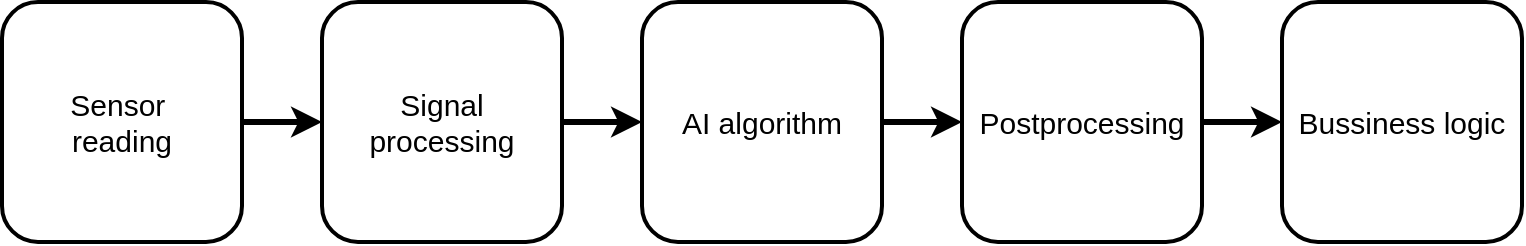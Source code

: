 <mxfile version="24.8.3">
  <diagram name="Page-1" id="vr1vkwVivifxzDg_FmPn">
    <mxGraphModel grid="1" page="1" gridSize="10" guides="1" tooltips="1" connect="1" arrows="1" fold="1" pageScale="1" pageWidth="850" pageHeight="1100" math="0" shadow="0">
      <root>
        <mxCell id="0" />
        <mxCell id="1" parent="0" />
        <mxCell id="ZBYVkp-PsL45qQXIkno9-6" value="" style="edgeStyle=orthogonalEdgeStyle;rounded=0;orthogonalLoop=1;jettySize=auto;html=1;strokeWidth=3;" edge="1" parent="1" source="ZBYVkp-PsL45qQXIkno9-1" target="ZBYVkp-PsL45qQXIkno9-2">
          <mxGeometry relative="1" as="geometry" />
        </mxCell>
        <mxCell id="ZBYVkp-PsL45qQXIkno9-1" value="&lt;font style=&quot;font-size: 15px;&quot;&gt;Sensor&amp;nbsp;&lt;/font&gt;&lt;div style=&quot;font-size: 15px;&quot;&gt;&lt;font style=&quot;font-size: 15px;&quot;&gt;reading&lt;/font&gt;&lt;/div&gt;" style="rounded=1;whiteSpace=wrap;html=1;strokeWidth=2;" vertex="1" parent="1">
          <mxGeometry x="40" y="160" width="120" height="120" as="geometry" />
        </mxCell>
        <mxCell id="ZBYVkp-PsL45qQXIkno9-7" value="" style="edgeStyle=orthogonalEdgeStyle;rounded=0;orthogonalLoop=1;jettySize=auto;html=1;strokeWidth=3;" edge="1" parent="1" source="ZBYVkp-PsL45qQXIkno9-2" target="ZBYVkp-PsL45qQXIkno9-3">
          <mxGeometry relative="1" as="geometry" />
        </mxCell>
        <mxCell id="ZBYVkp-PsL45qQXIkno9-2" value="&lt;span style=&quot;font-size: 15px;&quot;&gt;Signal&lt;/span&gt;&lt;div&gt;&lt;span style=&quot;font-size: 15px;&quot;&gt;processing&lt;/span&gt;&lt;/div&gt;" style="rounded=1;whiteSpace=wrap;html=1;strokeWidth=2;" vertex="1" parent="1">
          <mxGeometry x="200" y="160" width="120" height="120" as="geometry" />
        </mxCell>
        <mxCell id="ZBYVkp-PsL45qQXIkno9-8" value="" style="edgeStyle=orthogonalEdgeStyle;rounded=0;orthogonalLoop=1;jettySize=auto;html=1;strokeWidth=3;" edge="1" parent="1" source="ZBYVkp-PsL45qQXIkno9-3" target="ZBYVkp-PsL45qQXIkno9-4">
          <mxGeometry relative="1" as="geometry" />
        </mxCell>
        <mxCell id="ZBYVkp-PsL45qQXIkno9-3" value="&lt;span style=&quot;font-size: 15px;&quot;&gt;AI algorithm&lt;/span&gt;" style="rounded=1;whiteSpace=wrap;html=1;strokeWidth=2;" vertex="1" parent="1">
          <mxGeometry x="360" y="160" width="120" height="120" as="geometry" />
        </mxCell>
        <mxCell id="ZBYVkp-PsL45qQXIkno9-9" value="" style="edgeStyle=orthogonalEdgeStyle;rounded=0;orthogonalLoop=1;jettySize=auto;html=1;strokeWidth=3;" edge="1" parent="1" source="ZBYVkp-PsL45qQXIkno9-4" target="ZBYVkp-PsL45qQXIkno9-5">
          <mxGeometry relative="1" as="geometry" />
        </mxCell>
        <mxCell id="ZBYVkp-PsL45qQXIkno9-4" value="&lt;span style=&quot;font-size: 15px;&quot;&gt;Postprocessing&lt;/span&gt;" style="rounded=1;whiteSpace=wrap;html=1;strokeWidth=2;" vertex="1" parent="1">
          <mxGeometry x="520" y="160" width="120" height="120" as="geometry" />
        </mxCell>
        <mxCell id="ZBYVkp-PsL45qQXIkno9-5" value="&lt;span style=&quot;font-size: 15px;&quot;&gt;Bussiness logic&lt;/span&gt;" style="rounded=1;whiteSpace=wrap;html=1;strokeWidth=2;" vertex="1" parent="1">
          <mxGeometry x="680" y="160" width="120" height="120" as="geometry" />
        </mxCell>
      </root>
    </mxGraphModel>
  </diagram>
</mxfile>
